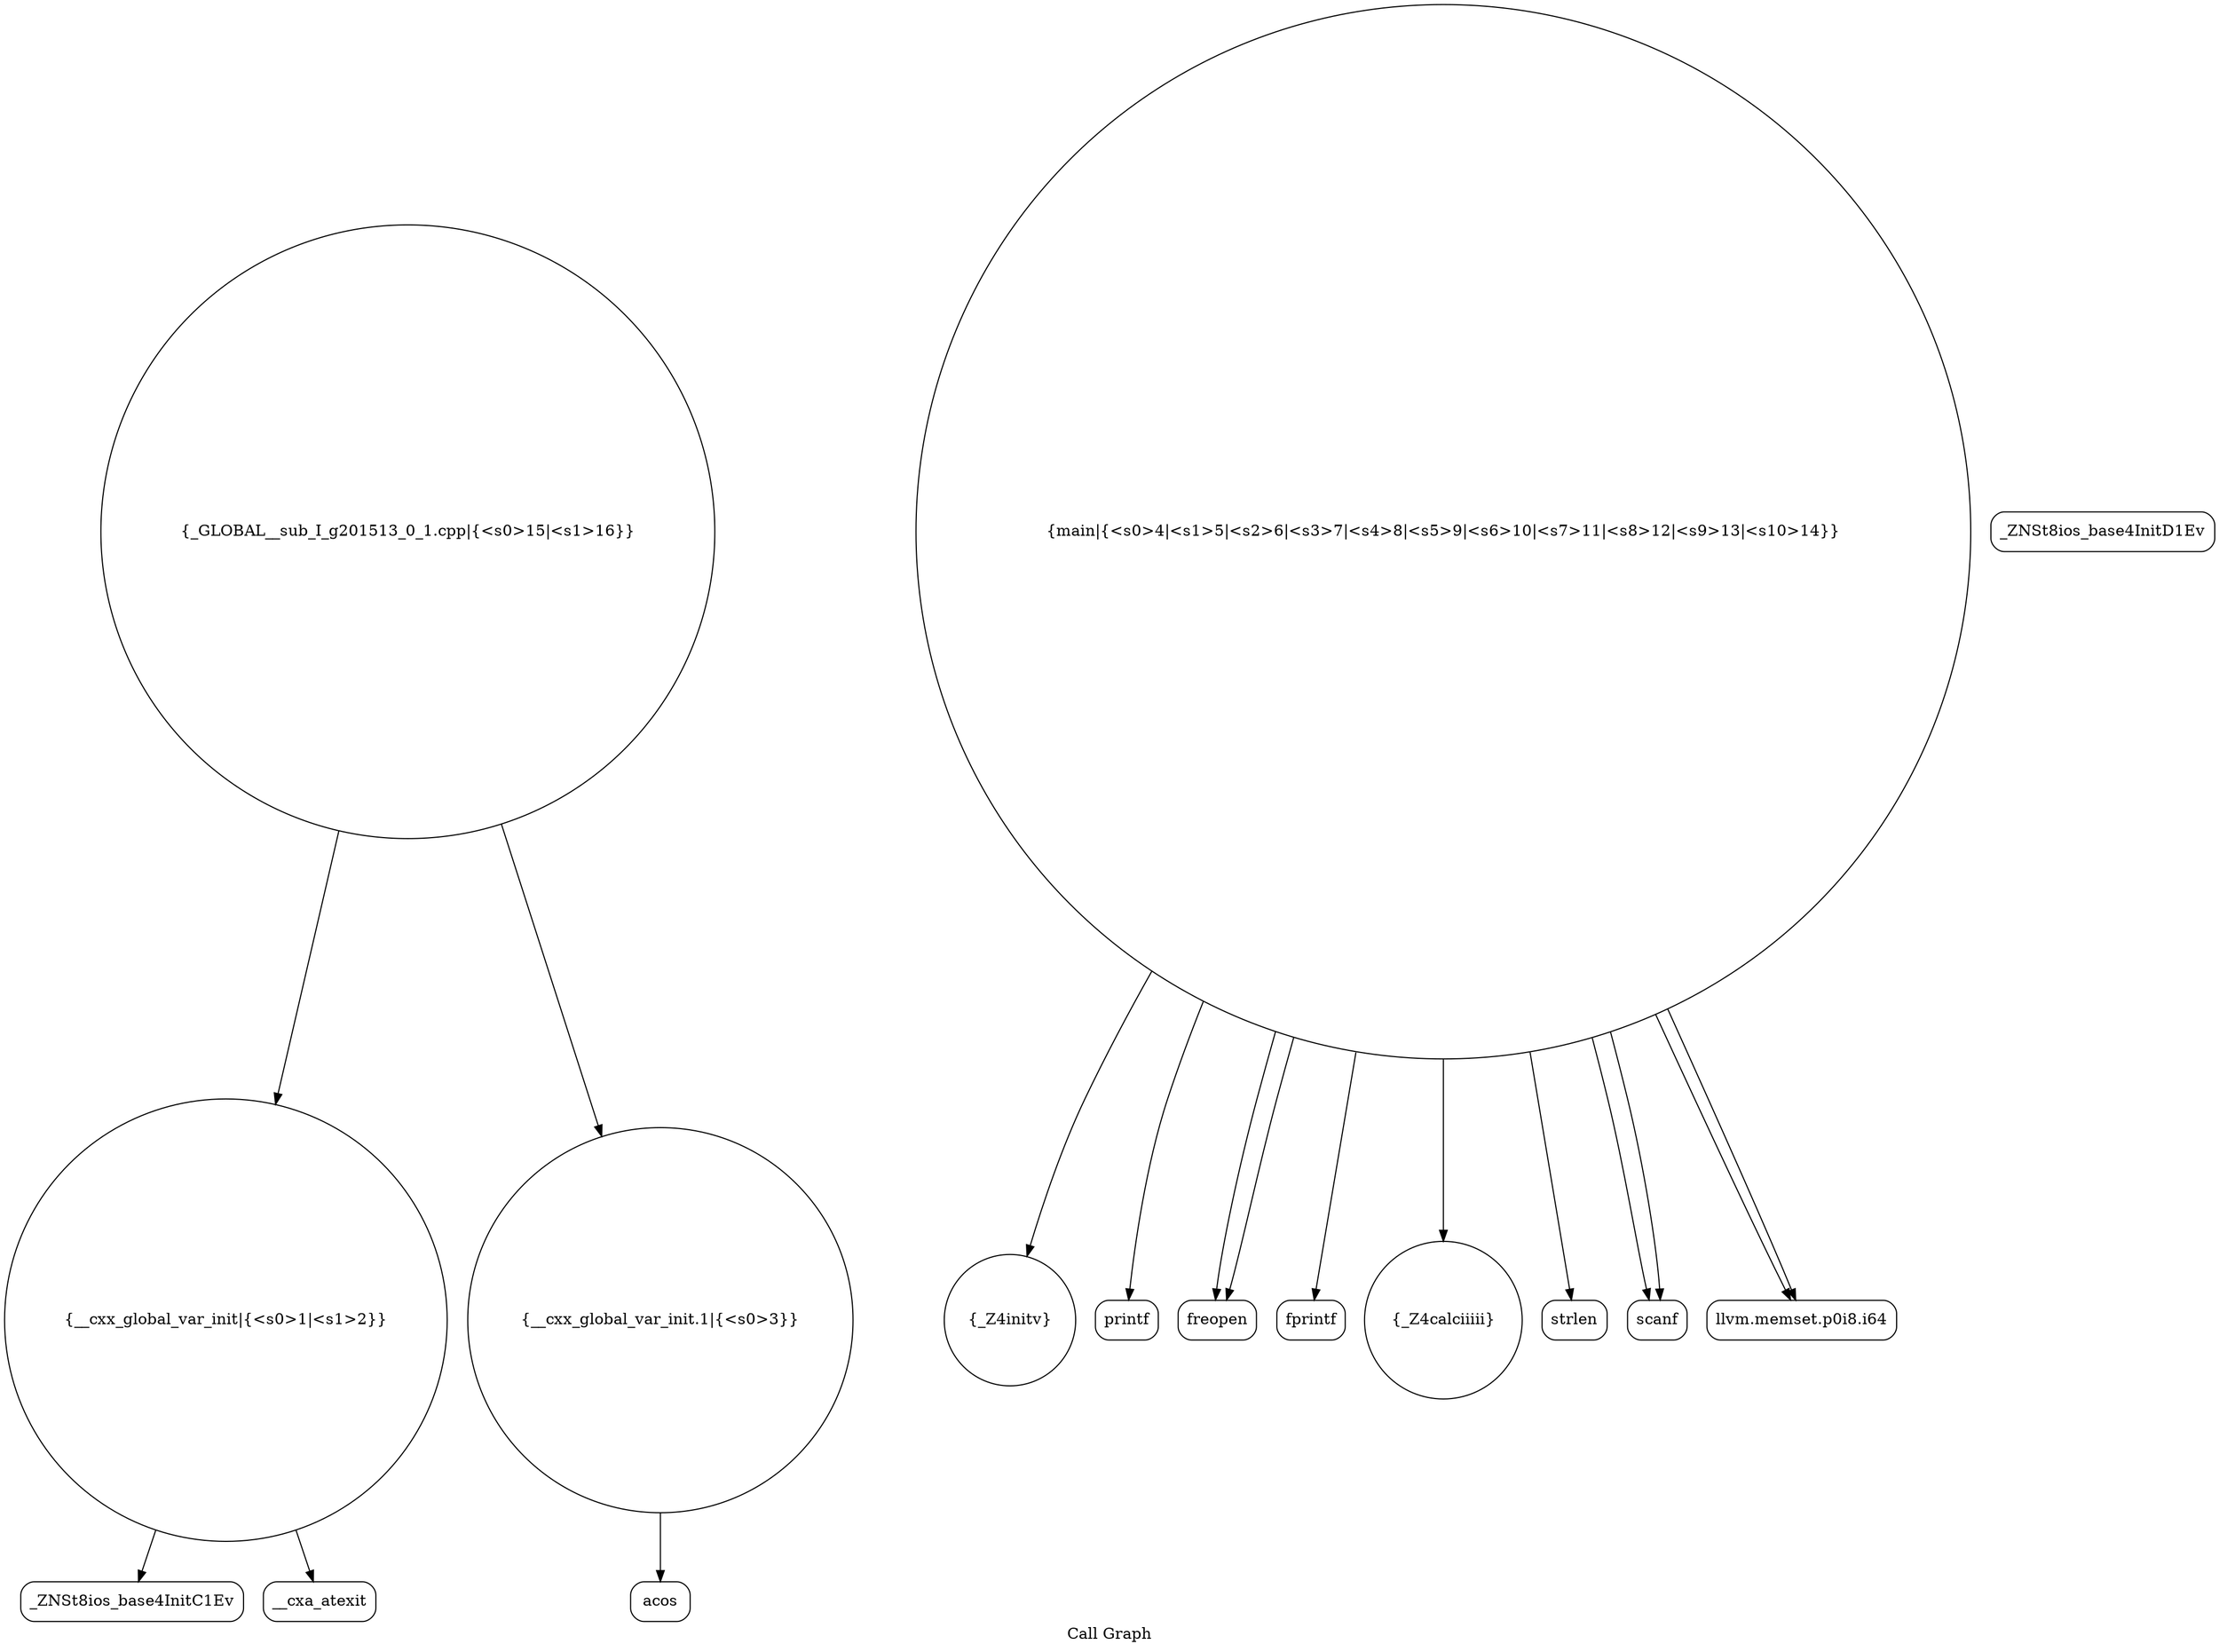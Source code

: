 digraph "Call Graph" {
	label="Call Graph";

	Node0x55ce5a229eb0 [shape=record,shape=circle,label="{__cxx_global_var_init|{<s0>1|<s1>2}}"];
	Node0x55ce5a229eb0:s0 -> Node0x55ce5a22a340[color=black];
	Node0x55ce5a229eb0:s1 -> Node0x55ce5a22a440[color=black];
	Node0x55ce5a22a640 [shape=record,shape=circle,label="{_Z4initv}"];
	Node0x55ce5a22a9c0 [shape=record,shape=Mrecord,label="{printf}"];
	Node0x55ce5a22a3c0 [shape=record,shape=Mrecord,label="{_ZNSt8ios_base4InitD1Ev}"];
	Node0x55ce5a22a740 [shape=record,shape=Mrecord,label="{freopen}"];
	Node0x55ce5a22a4c0 [shape=record,shape=circle,label="{__cxx_global_var_init.1|{<s0>3}}"];
	Node0x55ce5a22a4c0:s0 -> Node0x55ce5a22a540[color=black];
	Node0x55ce5a22a840 [shape=record,shape=Mrecord,label="{fprintf}"];
	Node0x55ce5a22a5c0 [shape=record,shape=circle,label="{_Z4calciiiii}"];
	Node0x55ce5a22a940 [shape=record,shape=Mrecord,label="{strlen}"];
	Node0x55ce5a22a340 [shape=record,shape=Mrecord,label="{_ZNSt8ios_base4InitC1Ev}"];
	Node0x55ce5a22a6c0 [shape=record,shape=circle,label="{main|{<s0>4|<s1>5|<s2>6|<s3>7|<s4>8|<s5>9|<s6>10|<s7>11|<s8>12|<s9>13|<s10>14}}"];
	Node0x55ce5a22a6c0:s0 -> Node0x55ce5a22a740[color=black];
	Node0x55ce5a22a6c0:s1 -> Node0x55ce5a22a740[color=black];
	Node0x55ce5a22a6c0:s2 -> Node0x55ce5a22a640[color=black];
	Node0x55ce5a22a6c0:s3 -> Node0x55ce5a22a7c0[color=black];
	Node0x55ce5a22a6c0:s4 -> Node0x55ce5a22a840[color=black];
	Node0x55ce5a22a6c0:s5 -> Node0x55ce5a22a8c0[color=black];
	Node0x55ce5a22a6c0:s6 -> Node0x55ce5a22a7c0[color=black];
	Node0x55ce5a22a6c0:s7 -> Node0x55ce5a22a940[color=black];
	Node0x55ce5a22a6c0:s8 -> Node0x55ce5a22a8c0[color=black];
	Node0x55ce5a22a6c0:s9 -> Node0x55ce5a22a5c0[color=black];
	Node0x55ce5a22a6c0:s10 -> Node0x55ce5a22a9c0[color=black];
	Node0x55ce5a22aa40 [shape=record,shape=circle,label="{_GLOBAL__sub_I_g201513_0_1.cpp|{<s0>15|<s1>16}}"];
	Node0x55ce5a22aa40:s0 -> Node0x55ce5a229eb0[color=black];
	Node0x55ce5a22aa40:s1 -> Node0x55ce5a22a4c0[color=black];
	Node0x55ce5a22a440 [shape=record,shape=Mrecord,label="{__cxa_atexit}"];
	Node0x55ce5a22a7c0 [shape=record,shape=Mrecord,label="{scanf}"];
	Node0x55ce5a22a540 [shape=record,shape=Mrecord,label="{acos}"];
	Node0x55ce5a22a8c0 [shape=record,shape=Mrecord,label="{llvm.memset.p0i8.i64}"];
}
